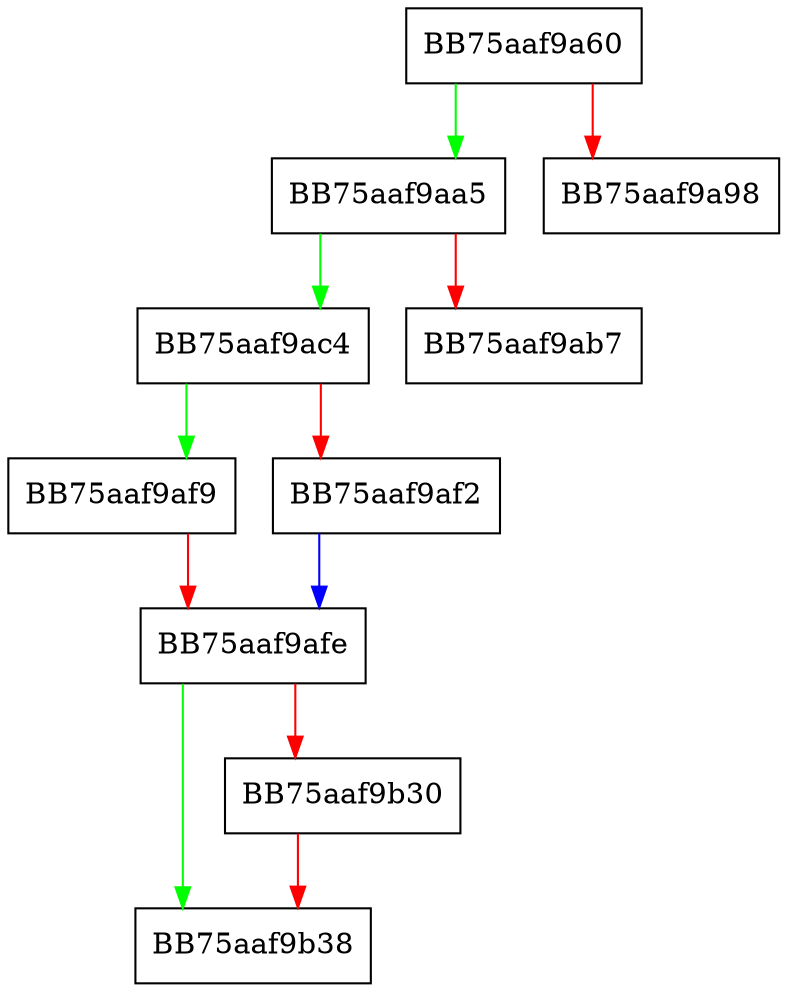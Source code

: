 digraph mp_lua_api_UfsGetMetadataLongLong {
  node [shape="box"];
  graph [splines=ortho];
  BB75aaf9a60 -> BB75aaf9aa5 [color="green"];
  BB75aaf9a60 -> BB75aaf9a98 [color="red"];
  BB75aaf9aa5 -> BB75aaf9ac4 [color="green"];
  BB75aaf9aa5 -> BB75aaf9ab7 [color="red"];
  BB75aaf9ac4 -> BB75aaf9af9 [color="green"];
  BB75aaf9ac4 -> BB75aaf9af2 [color="red"];
  BB75aaf9af2 -> BB75aaf9afe [color="blue"];
  BB75aaf9af9 -> BB75aaf9afe [color="red"];
  BB75aaf9afe -> BB75aaf9b38 [color="green"];
  BB75aaf9afe -> BB75aaf9b30 [color="red"];
  BB75aaf9b30 -> BB75aaf9b38 [color="red"];
}